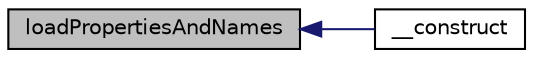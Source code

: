 digraph "loadPropertiesAndNames"
{
  edge [fontname="Helvetica",fontsize="10",labelfontname="Helvetica",labelfontsize="10"];
  node [fontname="Helvetica",fontsize="10",shape=record];
  rankdir="LR";
  Node1 [label="loadPropertiesAndNames",height=0.2,width=0.4,color="black", fillcolor="grey75", style="filled", fontcolor="black"];
  Node1 -> Node2 [dir="back",color="midnightblue",fontsize="10",style="solid",fontname="Helvetica"];
  Node2 [label="__construct",height=0.2,width=0.4,color="black", fillcolor="white", style="filled",URL="$class_s_s_model.html#a095c5d389db211932136b53f25f39685",tooltip="Konstruktor. "];
}
